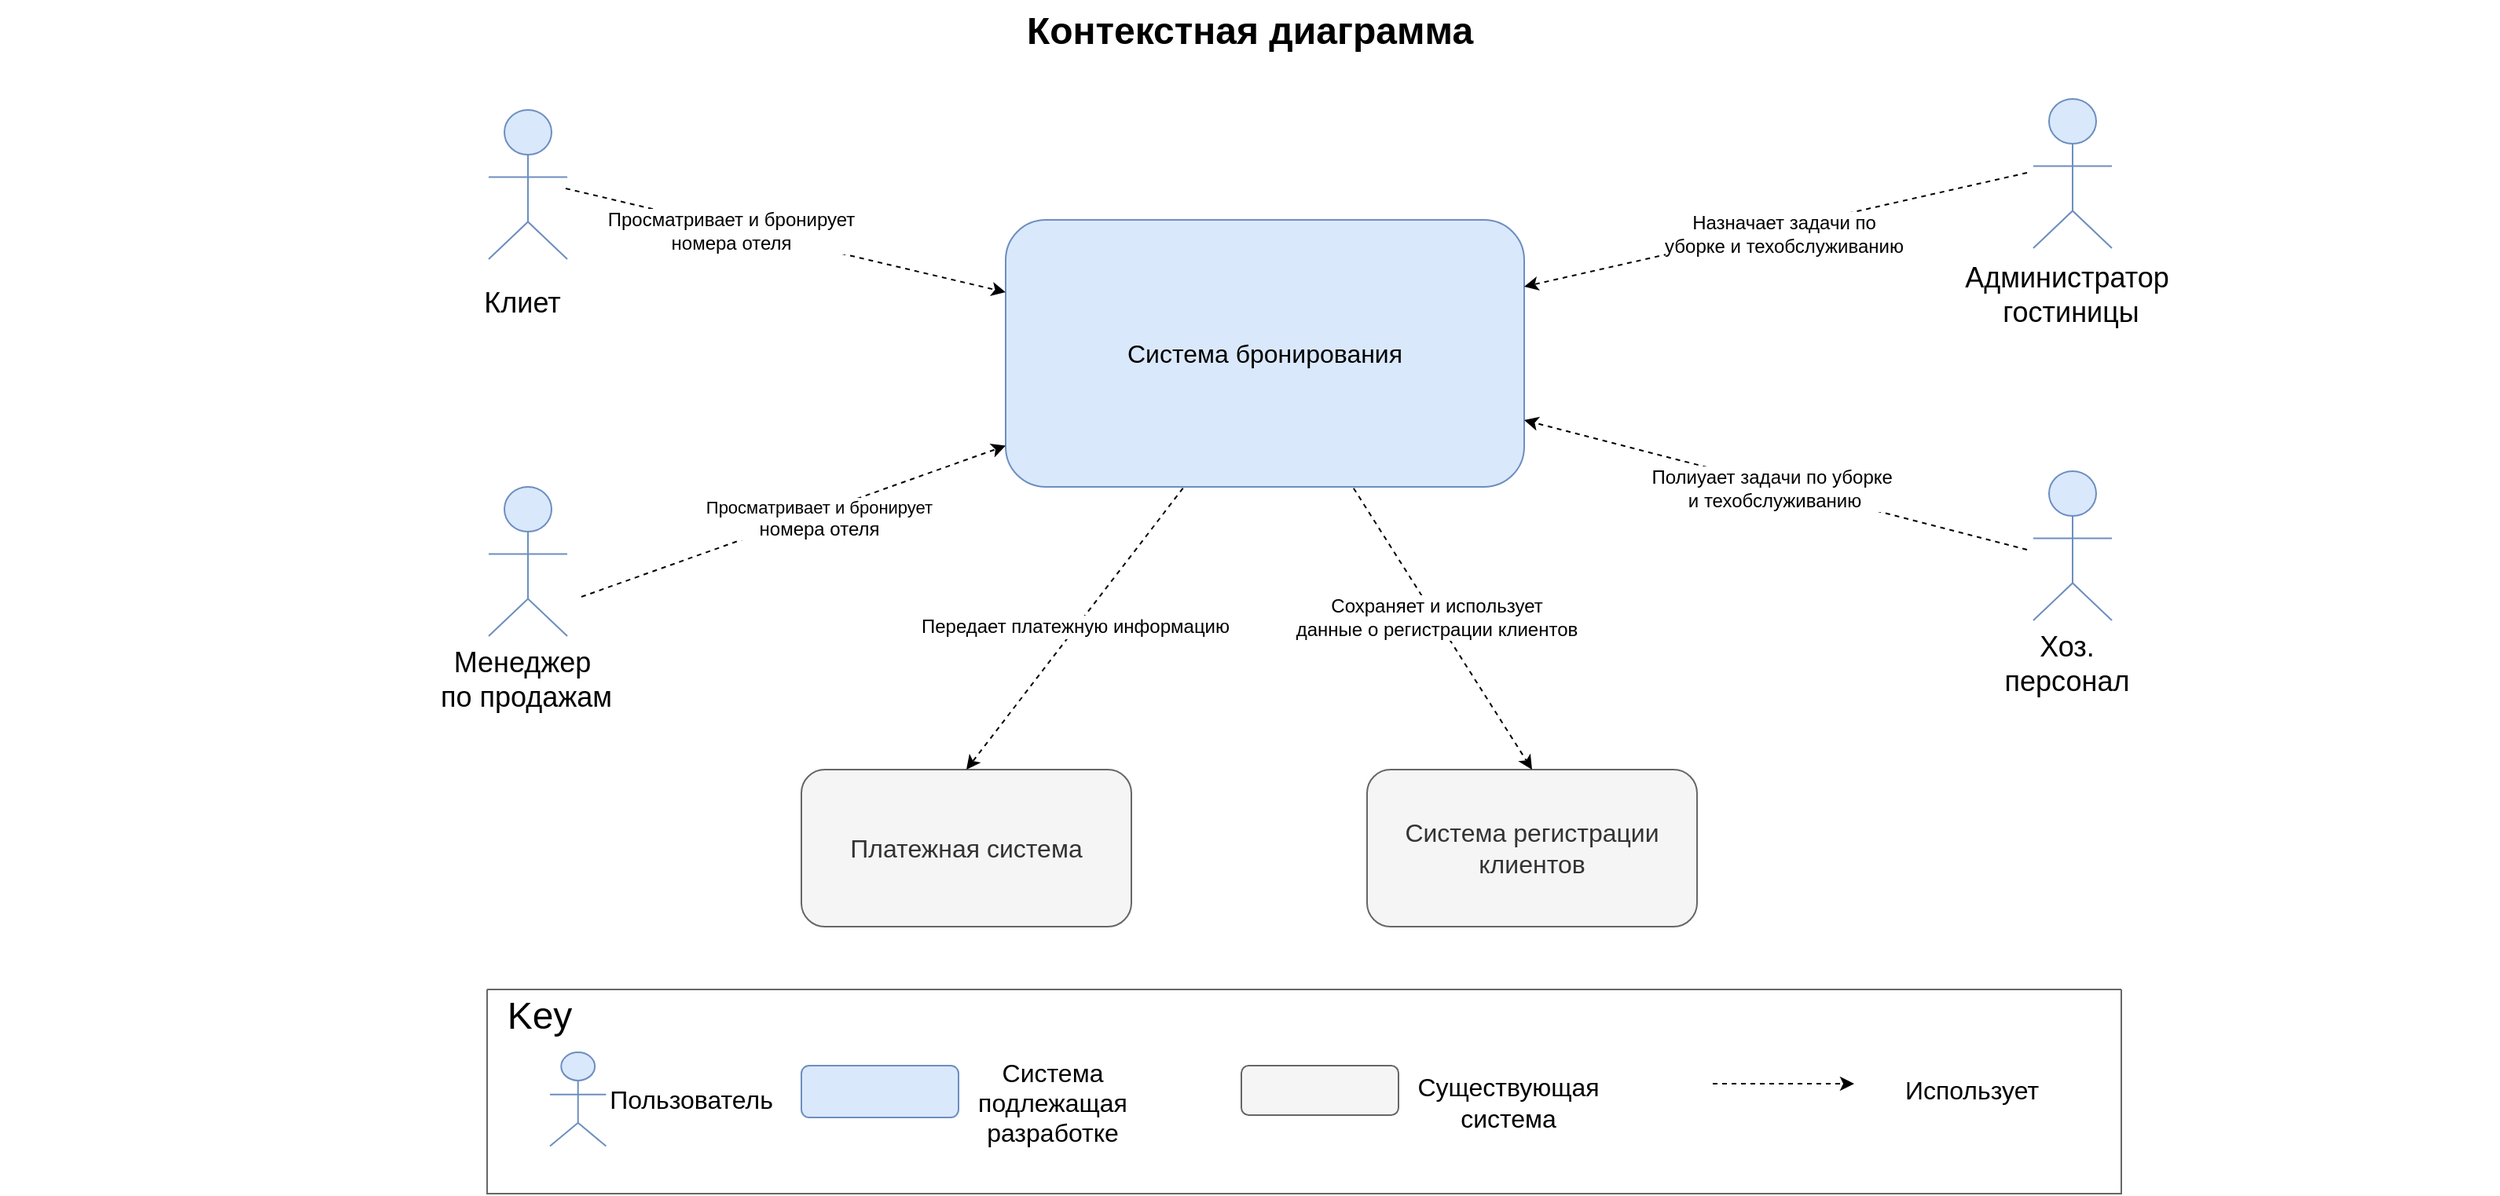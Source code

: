 <mxfile version="21.6.2" type="device">
  <diagram id="6I0OCvxSQrVGMHxT2VVA" name="Page-1">
    <mxGraphModel dx="1379" dy="736" grid="1" gridSize="10" guides="1" tooltips="1" connect="1" arrows="1" fold="1" page="1" pageScale="1" pageWidth="850" pageHeight="1100" math="0" shadow="0">
      <root>
        <mxCell id="0" />
        <mxCell id="1" parent="0" />
        <mxCell id="dKdSaXE48SgPbhcamS2K-63" value="Контекстная диаграмма" style="text;strokeColor=none;fillColor=none;html=1;fontSize=24;fontStyle=1;verticalAlign=middle;align=center;" parent="1" vertex="1">
          <mxGeometry x="50" y="70" width="1590" height="40" as="geometry" />
        </mxCell>
        <mxCell id="9IXI6Jq3zBvFGFt_1Ec7-4" value="" style="group" vertex="1" connectable="0" parent="1">
          <mxGeometry x="1330" y="370" width="85" height="153" as="geometry" />
        </mxCell>
        <mxCell id="9IXI6Jq3zBvFGFt_1Ec7-5" value="" style="html=1;whiteSpace=wrap;fillColor=#dae8fc;shape=mxgraph.archimate3.actor;fontSize=14;strokeColor=#6c8ebf;" vertex="1" parent="9IXI6Jq3zBvFGFt_1Ec7-4">
          <mxGeometry x="14" width="50" height="95" as="geometry" />
        </mxCell>
        <mxCell id="9IXI6Jq3zBvFGFt_1Ec7-6" value="&lt;font style=&quot;font-size: 18px;&quot;&gt;Хоз.&lt;br&gt;персонал&lt;br&gt;&lt;/font&gt;" style="text;html=1;align=center;verticalAlign=middle;resizable=0;points=[];autosize=1;strokeColor=none;fillColor=none;" vertex="1" parent="9IXI6Jq3zBvFGFt_1Ec7-4">
          <mxGeometry x="-15" y="93" width="100" height="60" as="geometry" />
        </mxCell>
        <mxCell id="9IXI6Jq3zBvFGFt_1Ec7-7" value="" style="group" vertex="1" connectable="0" parent="1">
          <mxGeometry x="1290" y="135" width="150" height="153" as="geometry" />
        </mxCell>
        <mxCell id="9IXI6Jq3zBvFGFt_1Ec7-1" value="" style="html=1;whiteSpace=wrap;fillColor=#dae8fc;shape=mxgraph.archimate3.actor;fontSize=14;strokeColor=#6c8ebf;" vertex="1" parent="9IXI6Jq3zBvFGFt_1Ec7-7">
          <mxGeometry x="54" y="-2" width="50" height="95" as="geometry" />
        </mxCell>
        <mxCell id="9IXI6Jq3zBvFGFt_1Ec7-2" value="&lt;font style=&quot;font-size: 18px;&quot;&gt;Администратор&lt;br&gt;&amp;nbsp;гостиницы&lt;/font&gt;" style="text;html=1;align=center;verticalAlign=middle;resizable=0;points=[];autosize=1;strokeColor=none;fillColor=none;container=0;" vertex="1" parent="9IXI6Jq3zBvFGFt_1Ec7-7">
          <mxGeometry y="93" width="150" height="60" as="geometry" />
        </mxCell>
        <mxCell id="9IXI6Jq3zBvFGFt_1Ec7-8" value="" style="group" vertex="1" connectable="0" parent="1">
          <mxGeometry x="347" y="380" width="105" height="153" as="geometry" />
        </mxCell>
        <mxCell id="9IXI6Jq3zBvFGFt_1Ec7-9" value="" style="html=1;whiteSpace=wrap;fillColor=#dae8fc;shape=mxgraph.archimate3.actor;fontSize=14;strokeColor=#6c8ebf;" vertex="1" parent="9IXI6Jq3zBvFGFt_1Ec7-8">
          <mxGeometry x="14" width="50" height="95" as="geometry" />
        </mxCell>
        <mxCell id="9IXI6Jq3zBvFGFt_1Ec7-10" value="&lt;span style=&quot;font-size: 18px;&quot;&gt;Менеджер&lt;br&gt;&amp;nbsp;по продажам&lt;/span&gt;" style="text;html=1;align=center;verticalAlign=middle;resizable=0;points=[];autosize=1;strokeColor=none;fillColor=none;" vertex="1" parent="9IXI6Jq3zBvFGFt_1Ec7-8">
          <mxGeometry x="-35" y="93" width="140" height="60" as="geometry" />
        </mxCell>
        <mxCell id="9IXI6Jq3zBvFGFt_1Ec7-11" value="" style="group" vertex="1" connectable="0" parent="1">
          <mxGeometry x="347" y="140" width="70" height="143" as="geometry" />
        </mxCell>
        <mxCell id="9IXI6Jq3zBvFGFt_1Ec7-12" value="" style="html=1;whiteSpace=wrap;fillColor=#dae8fc;shape=mxgraph.archimate3.actor;fontSize=14;strokeColor=#6c8ebf;" vertex="1" parent="9IXI6Jq3zBvFGFt_1Ec7-11">
          <mxGeometry x="14" width="50" height="95" as="geometry" />
        </mxCell>
        <mxCell id="9IXI6Jq3zBvFGFt_1Ec7-13" value="&lt;font style=&quot;font-size: 18px;&quot;&gt;Клиет&lt;/font&gt;" style="text;html=1;align=center;verticalAlign=middle;resizable=0;points=[];autosize=1;strokeColor=none;fillColor=none;" vertex="1" parent="9IXI6Jq3zBvFGFt_1Ec7-11">
          <mxGeometry y="103" width="70" height="40" as="geometry" />
        </mxCell>
        <mxCell id="9IXI6Jq3zBvFGFt_1Ec7-17" value="&lt;font size=&quot;3&quot;&gt;Система бронирования&lt;/font&gt;" style="rounded=1;whiteSpace=wrap;html=1;fillColor=#dae8fc;strokeColor=#6c8ebf;" vertex="1" parent="1">
          <mxGeometry x="690" y="210" width="330" height="170" as="geometry" />
        </mxCell>
        <mxCell id="9IXI6Jq3zBvFGFt_1Ec7-20" value="" style="endArrow=classic;html=1;rounded=0;entryX=1;entryY=0.75;entryDx=0;entryDy=0;dashed=1;" edge="1" parent="1" target="9IXI6Jq3zBvFGFt_1Ec7-17">
          <mxGeometry width="50" height="50" relative="1" as="geometry">
            <mxPoint x="1340" y="420" as="sourcePoint" />
            <mxPoint x="920" y="370" as="targetPoint" />
          </mxGeometry>
        </mxCell>
        <mxCell id="9IXI6Jq3zBvFGFt_1Ec7-46" value="&lt;font style=&quot;font-size: 12px;&quot;&gt;Полиуает задачи по уборке&amp;nbsp;&lt;br&gt;и техобслуживанию&lt;/font&gt;" style="edgeLabel;html=1;align=center;verticalAlign=middle;resizable=0;points=[];" vertex="1" connectable="0" parent="9IXI6Jq3zBvFGFt_1Ec7-20">
          <mxGeometry x="0.009" y="2" relative="1" as="geometry">
            <mxPoint as="offset" />
          </mxGeometry>
        </mxCell>
        <mxCell id="9IXI6Jq3zBvFGFt_1Ec7-21" value="" style="endArrow=classic;html=1;rounded=0;entryX=1;entryY=0.25;entryDx=0;entryDy=0;dashed=1;" edge="1" parent="1" target="9IXI6Jq3zBvFGFt_1Ec7-17">
          <mxGeometry width="50" height="50" relative="1" as="geometry">
            <mxPoint x="1340" y="180" as="sourcePoint" />
            <mxPoint x="920" y="370" as="targetPoint" />
          </mxGeometry>
        </mxCell>
        <mxCell id="9IXI6Jq3zBvFGFt_1Ec7-45" value="&lt;font style=&quot;font-size: 12px;&quot;&gt;Назначает задачи по &lt;br&gt;уборке и техобслуживанию&lt;/font&gt;" style="edgeLabel;html=1;align=center;verticalAlign=middle;resizable=0;points=[];" vertex="1" connectable="0" parent="9IXI6Jq3zBvFGFt_1Ec7-21">
          <mxGeometry x="-0.02" y="3" relative="1" as="geometry">
            <mxPoint x="1" as="offset" />
          </mxGeometry>
        </mxCell>
        <mxCell id="9IXI6Jq3zBvFGFt_1Ec7-22" value="" style="endArrow=classic;html=1;rounded=0;dashed=1;" edge="1" parent="1" target="9IXI6Jq3zBvFGFt_1Ec7-17">
          <mxGeometry width="50" height="50" relative="1" as="geometry">
            <mxPoint x="410" y="190" as="sourcePoint" />
            <mxPoint x="920" y="370" as="targetPoint" />
          </mxGeometry>
        </mxCell>
        <mxCell id="9IXI6Jq3zBvFGFt_1Ec7-43" value="&lt;font style=&quot;font-size: 12px;&quot;&gt;Просматривает и бронирует&lt;br&gt;номера отеля&lt;/font&gt;" style="edgeLabel;html=1;align=center;verticalAlign=middle;resizable=0;points=[];" vertex="1" connectable="0" parent="9IXI6Jq3zBvFGFt_1Ec7-22">
          <mxGeometry x="-0.256" y="-2" relative="1" as="geometry">
            <mxPoint x="1" as="offset" />
          </mxGeometry>
        </mxCell>
        <mxCell id="9IXI6Jq3zBvFGFt_1Ec7-24" value="" style="endArrow=classic;html=1;rounded=0;dashed=1;" edge="1" parent="1" target="9IXI6Jq3zBvFGFt_1Ec7-17">
          <mxGeometry width="50" height="50" relative="1" as="geometry">
            <mxPoint x="420" y="450" as="sourcePoint" />
            <mxPoint x="930" y="370" as="targetPoint" />
          </mxGeometry>
        </mxCell>
        <mxCell id="9IXI6Jq3zBvFGFt_1Ec7-44" value="Просматривает и бронирует&lt;br style=&quot;border-color: var(--border-color); font-size: 12px;&quot;&gt;&lt;span style=&quot;font-size: 12px;&quot;&gt;номера отеля&lt;/span&gt;" style="edgeLabel;html=1;align=center;verticalAlign=middle;resizable=0;points=[];" vertex="1" connectable="0" parent="9IXI6Jq3zBvFGFt_1Ec7-24">
          <mxGeometry x="0.1" y="-3" relative="1" as="geometry">
            <mxPoint x="1" as="offset" />
          </mxGeometry>
        </mxCell>
        <mxCell id="9IXI6Jq3zBvFGFt_1Ec7-25" value="&lt;font size=&quot;3&quot;&gt;Платежная система&lt;/font&gt;" style="rounded=1;whiteSpace=wrap;html=1;fillColor=#f5f5f5;strokeColor=#666666;fontColor=#333333;" vertex="1" parent="1">
          <mxGeometry x="560" y="560" width="210" height="100" as="geometry" />
        </mxCell>
        <mxCell id="9IXI6Jq3zBvFGFt_1Ec7-26" value="&lt;font size=&quot;3&quot;&gt;Система регистрации клиентов&lt;/font&gt;" style="rounded=1;whiteSpace=wrap;html=1;fillColor=#f5f5f5;strokeColor=#666666;fontColor=#333333;" vertex="1" parent="1">
          <mxGeometry x="920" y="560" width="210" height="100" as="geometry" />
        </mxCell>
        <mxCell id="9IXI6Jq3zBvFGFt_1Ec7-27" value="" style="endArrow=classic;html=1;rounded=0;entryX=0.5;entryY=0;entryDx=0;entryDy=0;exitX=0.342;exitY=1.005;exitDx=0;exitDy=0;exitPerimeter=0;dashed=1;" edge="1" parent="1" source="9IXI6Jq3zBvFGFt_1Ec7-17" target="9IXI6Jq3zBvFGFt_1Ec7-25">
          <mxGeometry width="50" height="50" relative="1" as="geometry">
            <mxPoint x="880" y="420" as="sourcePoint" />
            <mxPoint x="930" y="370" as="targetPoint" />
          </mxGeometry>
        </mxCell>
        <mxCell id="9IXI6Jq3zBvFGFt_1Ec7-41" value="&lt;font style=&quot;font-size: 12px;&quot;&gt;Передает платежную информацию&lt;/font&gt;" style="edgeLabel;html=1;align=center;verticalAlign=middle;resizable=0;points=[];" vertex="1" connectable="0" parent="9IXI6Jq3zBvFGFt_1Ec7-27">
          <mxGeometry x="-0.013" y="-1" relative="1" as="geometry">
            <mxPoint as="offset" />
          </mxGeometry>
        </mxCell>
        <mxCell id="9IXI6Jq3zBvFGFt_1Ec7-28" value="" style="endArrow=classic;html=1;rounded=0;entryX=0.5;entryY=0;entryDx=0;entryDy=0;exitX=0.671;exitY=1.005;exitDx=0;exitDy=0;exitPerimeter=0;dashed=1;" edge="1" parent="1" source="9IXI6Jq3zBvFGFt_1Ec7-17" target="9IXI6Jq3zBvFGFt_1Ec7-26">
          <mxGeometry width="50" height="50" relative="1" as="geometry">
            <mxPoint x="880" y="420" as="sourcePoint" />
            <mxPoint x="930" y="370" as="targetPoint" />
          </mxGeometry>
        </mxCell>
        <mxCell id="9IXI6Jq3zBvFGFt_1Ec7-42" value="&lt;font style=&quot;font-size: 12px;&quot;&gt;Сохраняет и использует &lt;br&gt;данные о регистрации клиентов&lt;/font&gt;" style="edgeLabel;html=1;align=center;verticalAlign=middle;resizable=0;points=[];" vertex="1" connectable="0" parent="9IXI6Jq3zBvFGFt_1Ec7-28">
          <mxGeometry x="-0.082" relative="1" as="geometry">
            <mxPoint as="offset" />
          </mxGeometry>
        </mxCell>
        <mxCell id="9IXI6Jq3zBvFGFt_1Ec7-29" value="" style="swimlane;startSize=0;fillColor=#f5f5f5;fontColor=#333333;strokeColor=#666666;" vertex="1" parent="1">
          <mxGeometry x="360" y="700" width="1040" height="130" as="geometry" />
        </mxCell>
        <mxCell id="9IXI6Jq3zBvFGFt_1Ec7-34" value="Пользователь" style="text;html=1;strokeColor=none;fillColor=none;align=center;verticalAlign=middle;whiteSpace=wrap;rounded=0;fontSize=16;" vertex="1" parent="9IXI6Jq3zBvFGFt_1Ec7-29">
          <mxGeometry x="100" y="54.9" width="60" height="30" as="geometry" />
        </mxCell>
        <mxCell id="9IXI6Jq3zBvFGFt_1Ec7-35" value="" style="rounded=1;whiteSpace=wrap;html=1;fillColor=#dae8fc;strokeColor=#6c8ebf;" vertex="1" parent="9IXI6Jq3zBvFGFt_1Ec7-29">
          <mxGeometry x="200" y="48.5" width="100" height="33" as="geometry" />
        </mxCell>
        <mxCell id="9IXI6Jq3zBvFGFt_1Ec7-36" value="Система&lt;br&gt;подлежащая&lt;br&gt;разработке" style="text;html=1;strokeColor=none;fillColor=none;align=center;verticalAlign=middle;whiteSpace=wrap;rounded=0;fontSize=16;" vertex="1" parent="9IXI6Jq3zBvFGFt_1Ec7-29">
          <mxGeometry x="330" y="41.5" width="60" height="61.5" as="geometry" />
        </mxCell>
        <mxCell id="9IXI6Jq3zBvFGFt_1Ec7-37" value="" style="rounded=1;whiteSpace=wrap;html=1;fillColor=#f5f5f5;strokeColor=#666666;fontColor=#333333;" vertex="1" parent="9IXI6Jq3zBvFGFt_1Ec7-29">
          <mxGeometry x="480" y="48.5" width="100" height="31.5" as="geometry" />
        </mxCell>
        <mxCell id="9IXI6Jq3zBvFGFt_1Ec7-38" value="Существующая&lt;br&gt;система" style="text;html=1;strokeColor=none;fillColor=none;align=center;verticalAlign=middle;whiteSpace=wrap;rounded=0;fontSize=16;" vertex="1" parent="9IXI6Jq3zBvFGFt_1Ec7-29">
          <mxGeometry x="620" y="41.5" width="60" height="61.5" as="geometry" />
        </mxCell>
        <mxCell id="9IXI6Jq3zBvFGFt_1Ec7-39" value="" style="endArrow=classic;html=1;rounded=0;dashed=1;" edge="1" parent="9IXI6Jq3zBvFGFt_1Ec7-29">
          <mxGeometry width="50" height="50" relative="1" as="geometry">
            <mxPoint x="780" y="60" as="sourcePoint" />
            <mxPoint x="870" y="60" as="targetPoint" />
          </mxGeometry>
        </mxCell>
        <mxCell id="9IXI6Jq3zBvFGFt_1Ec7-40" value="Использует" style="text;html=1;strokeColor=none;fillColor=none;align=center;verticalAlign=middle;whiteSpace=wrap;rounded=0;fontSize=16;" vertex="1" parent="9IXI6Jq3zBvFGFt_1Ec7-29">
          <mxGeometry x="915" y="33.5" width="60" height="61.5" as="geometry" />
        </mxCell>
        <mxCell id="9IXI6Jq3zBvFGFt_1Ec7-30" value="&lt;span style=&quot;font-size: 24px;&quot;&gt;Key&lt;/span&gt;" style="text;html=1;align=center;verticalAlign=middle;resizable=0;points=[];autosize=1;strokeColor=none;fillColor=none;" vertex="1" parent="1">
          <mxGeometry x="363" y="697" width="60" height="40" as="geometry" />
        </mxCell>
        <mxCell id="9IXI6Jq3zBvFGFt_1Ec7-31" value="" style="group" vertex="1" connectable="0" parent="1">
          <mxGeometry x="390" y="740" width="50" height="90" as="geometry" />
        </mxCell>
        <mxCell id="9IXI6Jq3zBvFGFt_1Ec7-32" value="" style="html=1;whiteSpace=wrap;fillColor=#dae8fc;shape=mxgraph.archimate3.actor;fontSize=14;strokeColor=#6c8ebf;" vertex="1" parent="9IXI6Jq3zBvFGFt_1Ec7-31">
          <mxGeometry x="10" width="35.714" height="59.79" as="geometry" />
        </mxCell>
      </root>
    </mxGraphModel>
  </diagram>
</mxfile>
